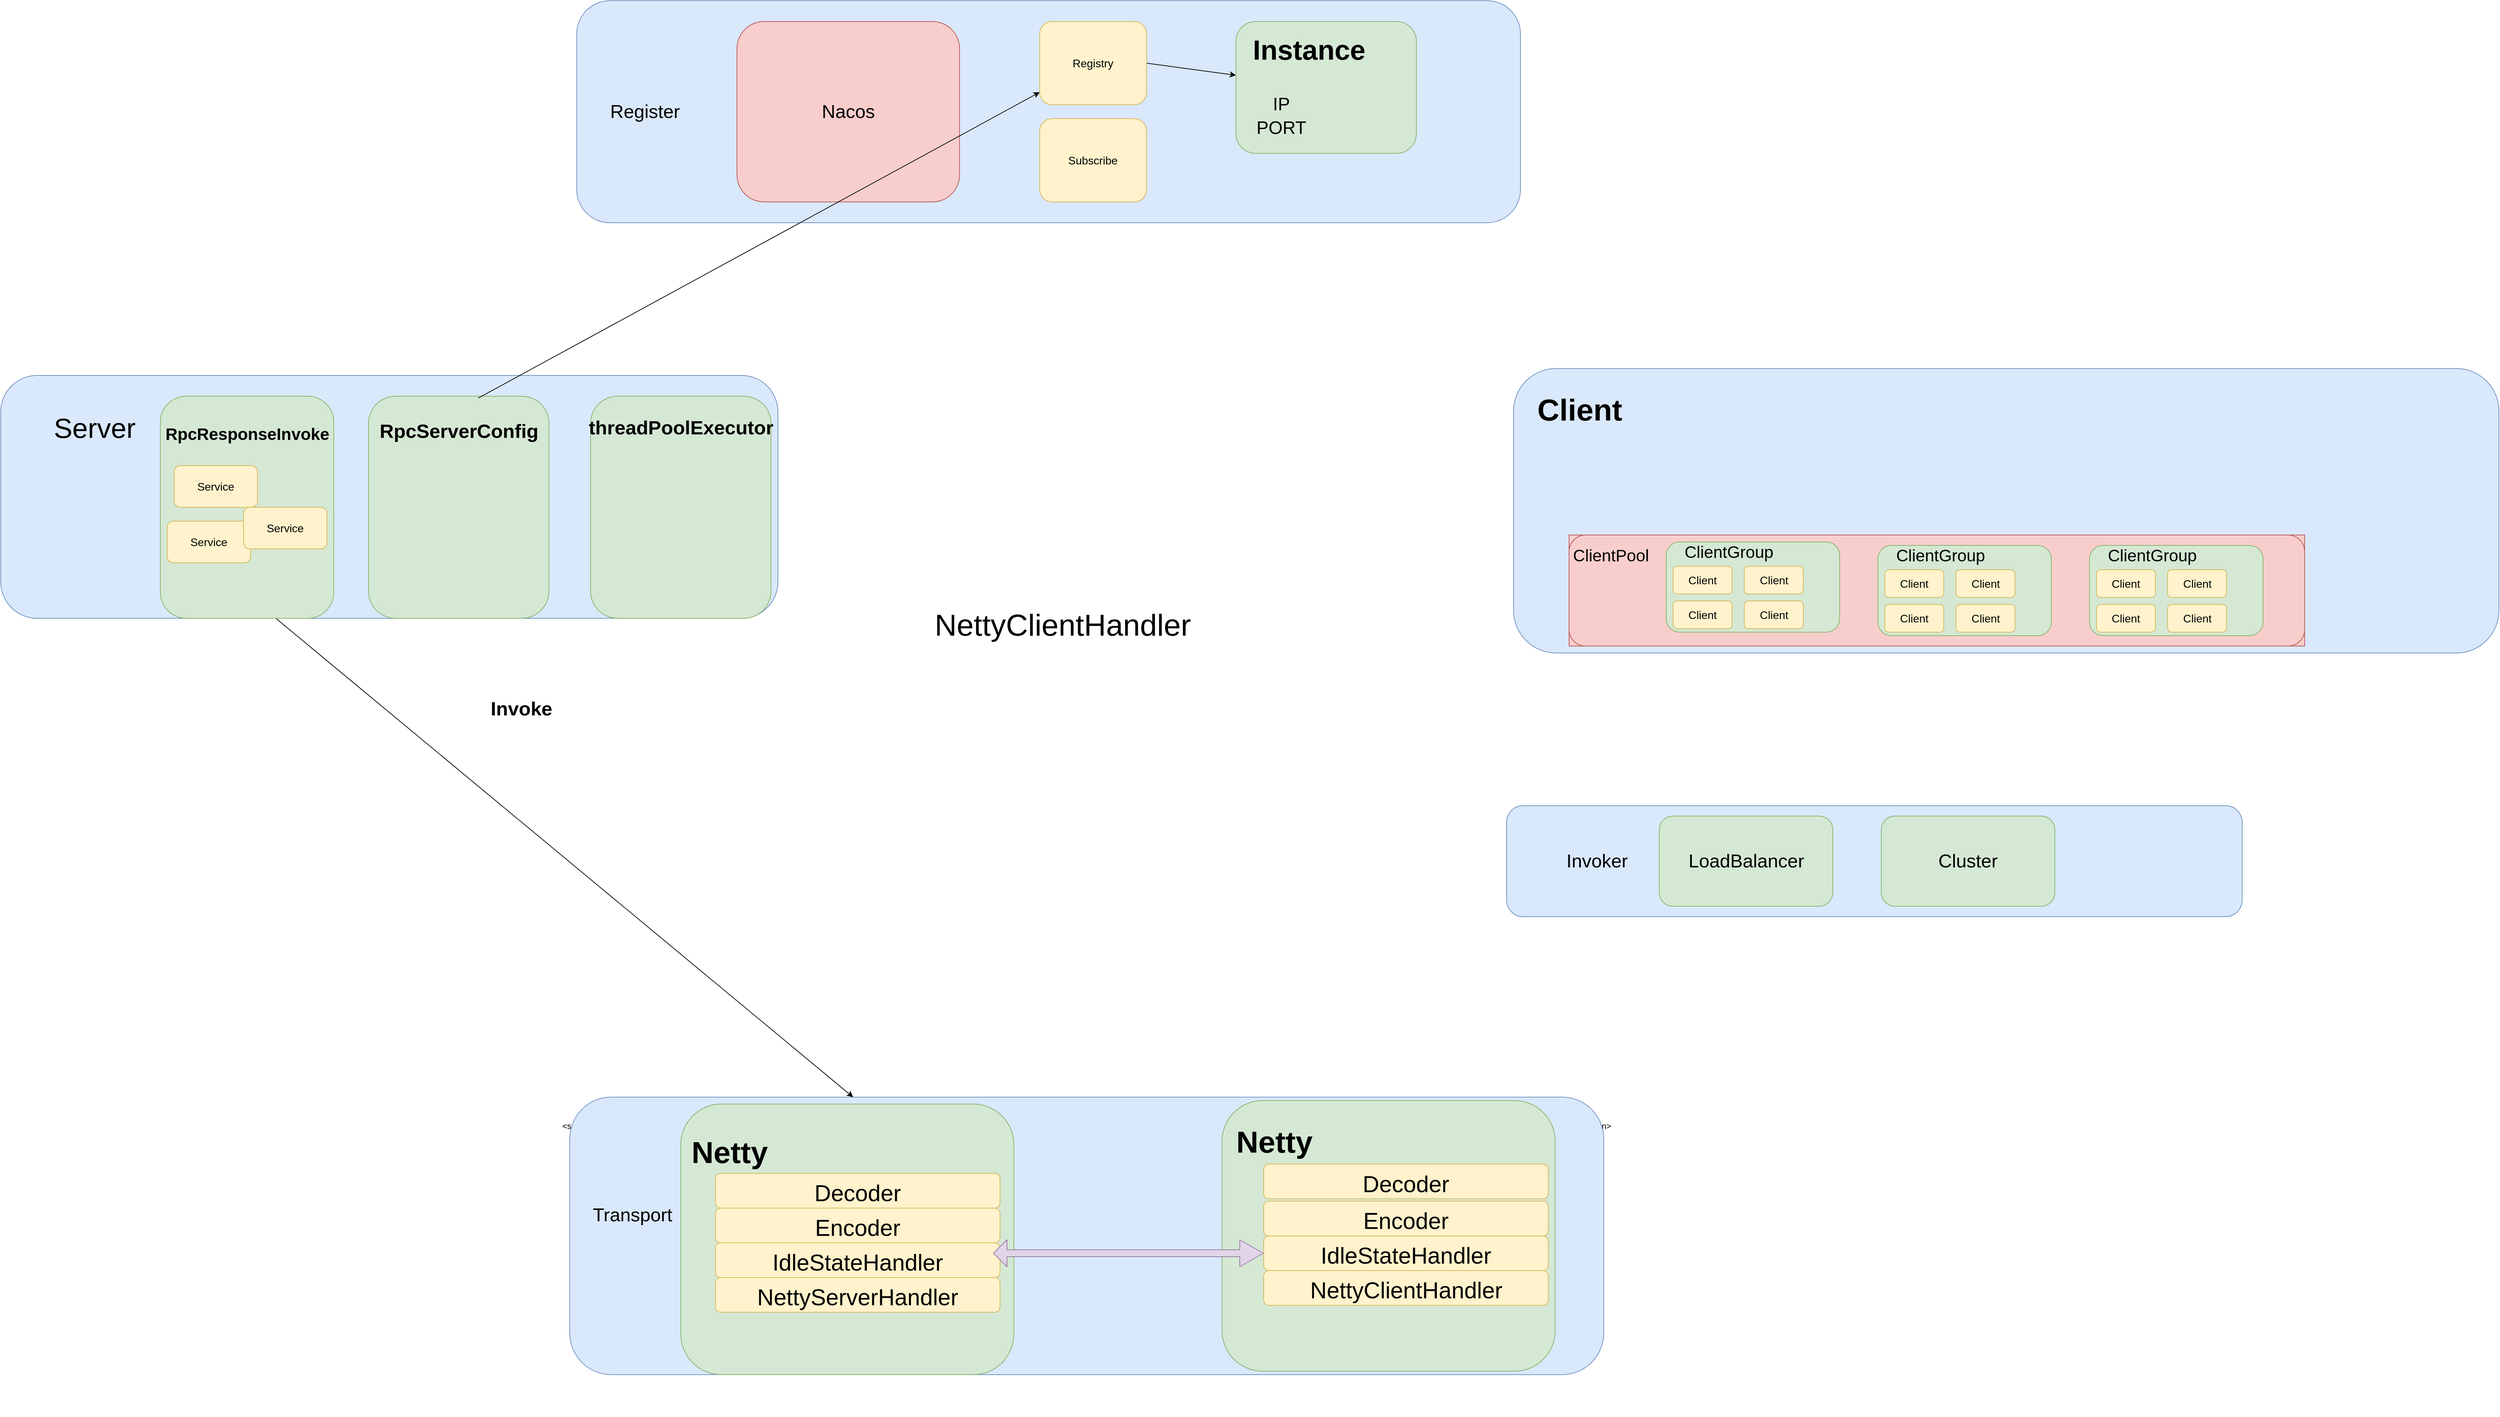 <mxfile>
    <diagram id="8FigmiwcmEEwuoJ9b6Uf" name="第 1 页">
        <mxGraphModel dx="5087" dy="4864" grid="1" gridSize="10" guides="1" tooltips="1" connect="1" arrows="1" fold="1" page="1" pageScale="1" pageWidth="2339" pageHeight="3300" math="0" shadow="0">
            <root>
                <mxCell id="0"/>
                <mxCell id="1" parent="0"/>
                <mxCell id="ZG86Xn-Z0b_mcwdu3kXU-27" value="&#10;&#10;&lt;span style=&quot;color: rgb(0, 0, 0); font-family: helvetica; font-size: 44px; font-style: normal; font-weight: 400; letter-spacing: normal; text-align: center; text-indent: 0px; text-transform: none; word-spacing: 0px; background-color: rgb(248, 249, 250); display: inline; float: none;&quot;&gt;Netty&lt;/span&gt;&#10;&#10;" style="group;labelBackgroundColor=default;" vertex="1" connectable="0" parent="1">
                    <mxGeometry x="-330" y="1560" width="1490" height="460" as="geometry"/>
                </mxCell>
                <mxCell id="15" value="" style="rounded=1;whiteSpace=wrap;html=1;fillColor=#dae8fc;strokeColor=#6c8ebf;fontSize=27;" parent="ZG86Xn-Z0b_mcwdu3kXU-27" vertex="1">
                    <mxGeometry width="1490" height="400" as="geometry"/>
                </mxCell>
                <mxCell id="16" value="&lt;font style=&quot;font-size: 27px;&quot;&gt;Transport&lt;/font&gt;" style="text;html=1;align=center;verticalAlign=middle;resizable=0;points=[];autosize=1;strokeColor=none;fillColor=none;fontStyle=0;fontSize=27;" parent="ZG86Xn-Z0b_mcwdu3kXU-27" vertex="1">
                    <mxGeometry x="25" y="150" width="130" height="40" as="geometry"/>
                </mxCell>
                <mxCell id="17" value="" style="rounded=1;whiteSpace=wrap;html=1;fillColor=#d5e8d4;strokeColor=#82b366;fontSize=27;" parent="ZG86Xn-Z0b_mcwdu3kXU-27" vertex="1">
                    <mxGeometry x="160" y="10" width="480" height="390" as="geometry"/>
                </mxCell>
                <mxCell id="ZG86Xn-Z0b_mcwdu3kXU-66" value="&lt;b&gt;Netty&lt;/b&gt;" style="text;html=1;align=center;verticalAlign=middle;resizable=0;points=[];autosize=1;strokeColor=none;fillColor=none;fontSize=44;" vertex="1" parent="ZG86Xn-Z0b_mcwdu3kXU-27">
                    <mxGeometry x="165" y="50" width="130" height="60" as="geometry"/>
                </mxCell>
                <mxCell id="ZG86Xn-Z0b_mcwdu3kXU-74" value="" style="rounded=1;whiteSpace=wrap;html=1;fillColor=#d5e8d4;strokeColor=#82b366;fontSize=27;" vertex="1" parent="ZG86Xn-Z0b_mcwdu3kXU-27">
                    <mxGeometry x="940" y="5" width="480" height="390" as="geometry"/>
                </mxCell>
                <mxCell id="ZG86Xn-Z0b_mcwdu3kXU-75" value="" style="rounded=1;whiteSpace=wrap;html=1;fontSize=44;fillColor=#fff2cc;strokeColor=#d6b656;" vertex="1" parent="ZG86Xn-Z0b_mcwdu3kXU-27">
                    <mxGeometry x="1000" y="250" width="410" height="50" as="geometry"/>
                </mxCell>
                <mxCell id="ZG86Xn-Z0b_mcwdu3kXU-76" value="&lt;font style=&quot;font-size: 33px&quot;&gt;NettyClientHandler&lt;/font&gt;" style="text;html=1;align=center;verticalAlign=middle;resizable=0;points=[];autosize=1;strokeColor=none;fillColor=none;fontSize=44;" vertex="1" parent="ZG86Xn-Z0b_mcwdu3kXU-27">
                    <mxGeometry x="1059.996" y="244.998" width="290" height="60" as="geometry"/>
                </mxCell>
                <mxCell id="ZG86Xn-Z0b_mcwdu3kXU-83" value="&lt;font style=&quot;font-size: 33px&quot;&gt;Decoder&lt;/font&gt;" style="rounded=1;whiteSpace=wrap;html=1;fontSize=44;fillColor=#fff2cc;strokeColor=#d6b656;" vertex="1" parent="ZG86Xn-Z0b_mcwdu3kXU-27">
                    <mxGeometry x="210" y="110" width="410" height="50" as="geometry"/>
                </mxCell>
                <mxCell id="ZG86Xn-Z0b_mcwdu3kXU-79" value="" style="group" vertex="1" connectable="0" parent="ZG86Xn-Z0b_mcwdu3kXU-27">
                    <mxGeometry x="1000" y="96.54" width="410" height="63.462" as="geometry"/>
                </mxCell>
                <mxCell id="ZG86Xn-Z0b_mcwdu3kXU-80" value="&lt;font style=&quot;font-size: 33px&quot;&gt;Decoder&lt;/font&gt;" style="rounded=1;whiteSpace=wrap;html=1;fontSize=44;fillColor=#fff2cc;strokeColor=#d6b656;" vertex="1" parent="ZG86Xn-Z0b_mcwdu3kXU-79">
                    <mxGeometry width="410" height="50" as="geometry"/>
                </mxCell>
                <mxCell id="ZG86Xn-Z0b_mcwdu3kXU-81" value="" style="group" vertex="1" connectable="0" parent="ZG86Xn-Z0b_mcwdu3kXU-27">
                    <mxGeometry x="210" y="160" width="410" height="100" as="geometry"/>
                </mxCell>
                <mxCell id="ZG86Xn-Z0b_mcwdu3kXU-82" value="&lt;font style=&quot;font-size: 33px&quot;&gt;Encoder&lt;/font&gt;" style="rounded=1;whiteSpace=wrap;html=1;fontSize=44;fillColor=#fff2cc;strokeColor=#d6b656;" vertex="1" parent="ZG86Xn-Z0b_mcwdu3kXU-81">
                    <mxGeometry width="410" height="50" as="geometry"/>
                </mxCell>
                <mxCell id="ZG86Xn-Z0b_mcwdu3kXU-107" value="&lt;span style=&quot;font-size: 33px&quot;&gt;IdleStateHandler&lt;/span&gt;" style="rounded=1;whiteSpace=wrap;html=1;fontSize=44;fillColor=#fff2cc;strokeColor=#d6b656;" vertex="1" parent="ZG86Xn-Z0b_mcwdu3kXU-81">
                    <mxGeometry y="50" width="410" height="50" as="geometry"/>
                </mxCell>
                <mxCell id="ZG86Xn-Z0b_mcwdu3kXU-86" value="&lt;font style=&quot;font-size: 33px&quot;&gt;Encoder&lt;/font&gt;" style="rounded=1;whiteSpace=wrap;html=1;fontSize=44;fillColor=#fff2cc;strokeColor=#d6b656;" vertex="1" parent="ZG86Xn-Z0b_mcwdu3kXU-27">
                    <mxGeometry x="1000" y="150" width="410" height="50" as="geometry"/>
                </mxCell>
                <mxCell id="ZG86Xn-Z0b_mcwdu3kXU-108" value="&lt;span style=&quot;font-size: 33px&quot;&gt;IdleStateHandler&lt;/span&gt;" style="rounded=1;whiteSpace=wrap;html=1;fontSize=44;fillColor=#fff2cc;strokeColor=#d6b656;" vertex="1" parent="ZG86Xn-Z0b_mcwdu3kXU-27">
                    <mxGeometry x="1000" y="200" width="410" height="50" as="geometry"/>
                </mxCell>
                <mxCell id="ZG86Xn-Z0b_mcwdu3kXU-67" value="&lt;font style=&quot;font-size: 33px&quot;&gt;NettyServerHandler&lt;/font&gt;" style="rounded=1;whiteSpace=wrap;html=1;fontSize=44;fillColor=#fff2cc;strokeColor=#d6b656;" vertex="1" parent="ZG86Xn-Z0b_mcwdu3kXU-27">
                    <mxGeometry x="210" y="260" width="410" height="50" as="geometry"/>
                </mxCell>
                <mxCell id="ZG86Xn-Z0b_mcwdu3kXU-110" value="Netty" style="text;html=1;align=center;verticalAlign=middle;resizable=0;points=[];autosize=1;strokeColor=none;fillColor=none;fontSize=44;fontStyle=1" vertex="1" parent="ZG86Xn-Z0b_mcwdu3kXU-27">
                    <mxGeometry x="950" y="35" width="130" height="60" as="geometry"/>
                </mxCell>
                <mxCell id="ZG86Xn-Z0b_mcwdu3kXU-114" value="" style="shape=flexArrow;endArrow=classic;startArrow=classic;html=1;fontSize=44;entryX=0;entryY=0.5;entryDx=0;entryDy=0;startWidth=28;startSize=6.2;endWidth=28;endSize=11;fillColor=#e1d5e7;strokeColor=#9673a6;" edge="1" parent="ZG86Xn-Z0b_mcwdu3kXU-27" target="ZG86Xn-Z0b_mcwdu3kXU-108">
                    <mxGeometry width="100" height="100" relative="1" as="geometry">
                        <mxPoint x="610" y="225" as="sourcePoint"/>
                        <mxPoint x="820" y="160" as="targetPoint"/>
                    </mxGeometry>
                </mxCell>
                <mxCell id="ZG86Xn-Z0b_mcwdu3kXU-32" value="" style="endArrow=classic;startArrow=classic;html=1;fontSize=28;exitX=0.274;exitY=0;exitDx=0;exitDy=0;exitPerimeter=0;horizontal=0;fontStyle=1;entryX=0.5;entryY=1;entryDx=0;entryDy=0;" edge="1" parent="1" source="15" target="ZG86Xn-Z0b_mcwdu3kXU-25">
                    <mxGeometry width="50" height="50" relative="1" as="geometry">
                        <mxPoint x="900" y="440" as="sourcePoint"/>
                        <mxPoint x="1490" y="510" as="targetPoint"/>
                    </mxGeometry>
                </mxCell>
                <mxCell id="ZG86Xn-Z0b_mcwdu3kXU-35" value="" style="group" vertex="1" connectable="0" parent="1">
                    <mxGeometry x="-320" y="-20" width="1360" height="320" as="geometry"/>
                </mxCell>
                <mxCell id="9" value="" style="rounded=1;whiteSpace=wrap;html=1;fillColor=#dae8fc;strokeColor=#6c8ebf;fontSize=27;" parent="ZG86Xn-Z0b_mcwdu3kXU-35" vertex="1">
                    <mxGeometry width="1360" height="320" as="geometry"/>
                </mxCell>
                <mxCell id="10" value="Register" style="text;html=1;align=center;verticalAlign=middle;resizable=0;points=[];autosize=1;strokeColor=none;fillColor=none;fontSize=27;" parent="ZG86Xn-Z0b_mcwdu3kXU-35" vertex="1">
                    <mxGeometry x="38.491" y="140" width="120" height="40" as="geometry"/>
                </mxCell>
                <mxCell id="11" value="Nacos" style="rounded=1;whiteSpace=wrap;html=1;fillColor=#f8cecc;strokeColor=#b85450;fontSize=27;" parent="ZG86Xn-Z0b_mcwdu3kXU-35" vertex="1">
                    <mxGeometry x="230.943" y="30" width="320.755" height="260" as="geometry"/>
                </mxCell>
                <mxCell id="ZG86Xn-Z0b_mcwdu3kXU-48" style="edgeStyle=none;html=1;exitX=1;exitY=0.5;exitDx=0;exitDy=0;fontSize=40;" edge="1" parent="ZG86Xn-Z0b_mcwdu3kXU-35" source="VKijr14NrgcjzAirz4EU-20" target="ZG86Xn-Z0b_mcwdu3kXU-45">
                    <mxGeometry relative="1" as="geometry"/>
                </mxCell>
                <mxCell id="VKijr14NrgcjzAirz4EU-20" value="&lt;font style=&quot;font-size: 16px&quot;&gt;Registry&lt;/font&gt;" style="rounded=1;whiteSpace=wrap;html=1;fillColor=#fff2cc;strokeColor=#d6b656;" parent="ZG86Xn-Z0b_mcwdu3kXU-35" vertex="1">
                    <mxGeometry x="667.17" y="30" width="153.962" height="120" as="geometry"/>
                </mxCell>
                <mxCell id="VKijr14NrgcjzAirz4EU-21" value="&lt;span style=&quot;font-size: 16px&quot;&gt;Subscribe&lt;/span&gt;" style="rounded=1;whiteSpace=wrap;html=1;fillColor=#fff2cc;strokeColor=#d6b656;" parent="ZG86Xn-Z0b_mcwdu3kXU-35" vertex="1">
                    <mxGeometry x="667.17" y="170" width="153.962" height="120" as="geometry"/>
                </mxCell>
                <mxCell id="ZG86Xn-Z0b_mcwdu3kXU-47" value="" style="group" vertex="1" connectable="0" parent="ZG86Xn-Z0b_mcwdu3kXU-35">
                    <mxGeometry x="950" y="30" width="260" height="190" as="geometry"/>
                </mxCell>
                <mxCell id="ZG86Xn-Z0b_mcwdu3kXU-45" value="" style="rounded=1;whiteSpace=wrap;html=1;fontSize=28;fillColor=#d5e8d4;strokeColor=#82b366;" vertex="1" parent="ZG86Xn-Z0b_mcwdu3kXU-47">
                    <mxGeometry width="260" height="190" as="geometry"/>
                </mxCell>
                <mxCell id="ZG86Xn-Z0b_mcwdu3kXU-46" value="&lt;font style=&quot;font-size: 26px&quot;&gt;IP&lt;br&gt;PORT&lt;/font&gt;" style="text;html=1;align=center;verticalAlign=middle;resizable=0;points=[];autosize=1;strokeColor=none;fillColor=none;fontSize=28;" vertex="1" parent="ZG86Xn-Z0b_mcwdu3kXU-47">
                    <mxGeometry x="20" y="100" width="90" height="70" as="geometry"/>
                </mxCell>
                <mxCell id="ZG86Xn-Z0b_mcwdu3kXU-49" value="&lt;font style=&quot;font-size: 40px&quot;&gt;Instance&lt;/font&gt;" style="text;html=1;align=center;verticalAlign=middle;resizable=0;points=[];autosize=1;strokeColor=none;fillColor=none;fontSize=26;fontStyle=1" vertex="1" parent="ZG86Xn-Z0b_mcwdu3kXU-47">
                    <mxGeometry x="15" y="20" width="180" height="40" as="geometry"/>
                </mxCell>
                <mxCell id="ZG86Xn-Z0b_mcwdu3kXU-39" value="" style="group" vertex="1" connectable="0" parent="1">
                    <mxGeometry x="-1140" y="530" width="1120" height="350" as="geometry"/>
                </mxCell>
                <mxCell id="ZG86Xn-Z0b_mcwdu3kXU-20" value="" style="rounded=1;whiteSpace=wrap;html=1;fillColor=#dae8fc;strokeColor=#6c8ebf;fontSize=27;" vertex="1" parent="ZG86Xn-Z0b_mcwdu3kXU-39">
                    <mxGeometry x="-10" y="-10" width="1120" height="350" as="geometry"/>
                </mxCell>
                <mxCell id="ZG86Xn-Z0b_mcwdu3kXU-21" value="Server" style="text;html=1;align=center;verticalAlign=middle;resizable=0;points=[];autosize=1;strokeColor=none;fillColor=none;fontSize=40;" vertex="1" parent="ZG86Xn-Z0b_mcwdu3kXU-39">
                    <mxGeometry x="60" y="40" width="130" height="50" as="geometry"/>
                </mxCell>
                <mxCell id="ZG86Xn-Z0b_mcwdu3kXU-23" value="" style="rounded=1;whiteSpace=wrap;html=1;fillColor=#d5e8d4;strokeColor=#82b366;fontSize=27;" vertex="1" parent="ZG86Xn-Z0b_mcwdu3kXU-39">
                    <mxGeometry x="220" y="20" width="250" height="320" as="geometry"/>
                </mxCell>
                <mxCell id="ZG86Xn-Z0b_mcwdu3kXU-22" value="&lt;b style=&quot;font-size: 24px;&quot;&gt;RpcResponseInvoke&lt;/b&gt;" style="text;html=1;align=center;verticalAlign=middle;resizable=0;points=[];autosize=1;strokeColor=none;fillColor=none;fontSize=24;" vertex="1" parent="ZG86Xn-Z0b_mcwdu3kXU-39">
                    <mxGeometry x="220" y="60" width="250" height="30" as="geometry"/>
                </mxCell>
                <mxCell id="ZG86Xn-Z0b_mcwdu3kXU-24" value="&lt;span style=&quot;font-size: 16px&quot;&gt;Service&lt;/span&gt;" style="rounded=1;whiteSpace=wrap;html=1;fillColor=#fff2cc;strokeColor=#d6b656;" vertex="1" parent="ZG86Xn-Z0b_mcwdu3kXU-39">
                    <mxGeometry x="240" y="120" width="120" height="60" as="geometry"/>
                </mxCell>
                <mxCell id="ZG86Xn-Z0b_mcwdu3kXU-25" value="&lt;span style=&quot;font-size: 16px&quot;&gt;Service&lt;/span&gt;" style="rounded=1;whiteSpace=wrap;html=1;fillColor=#fff2cc;strokeColor=#d6b656;" vertex="1" parent="ZG86Xn-Z0b_mcwdu3kXU-39">
                    <mxGeometry x="230" y="200" width="120" height="60" as="geometry"/>
                </mxCell>
                <mxCell id="ZG86Xn-Z0b_mcwdu3kXU-26" value="&lt;span style=&quot;font-size: 16px&quot;&gt;Service&lt;/span&gt;" style="rounded=1;whiteSpace=wrap;html=1;fillColor=#fff2cc;strokeColor=#d6b656;" vertex="1" parent="ZG86Xn-Z0b_mcwdu3kXU-39">
                    <mxGeometry x="340" y="180" width="120" height="60" as="geometry"/>
                </mxCell>
                <mxCell id="ZG86Xn-Z0b_mcwdu3kXU-33" value="" style="rounded=1;whiteSpace=wrap;html=1;fontSize=28;fillColor=#d5e8d4;strokeColor=#82b366;" vertex="1" parent="ZG86Xn-Z0b_mcwdu3kXU-39">
                    <mxGeometry x="840" y="20" width="260" height="320" as="geometry"/>
                </mxCell>
                <mxCell id="ZG86Xn-Z0b_mcwdu3kXU-34" value="threadPoolExecutor" style="text;html=1;align=center;verticalAlign=middle;resizable=0;points=[];autosize=1;strokeColor=none;fillColor=none;fontSize=28;fontStyle=1" vertex="1" parent="ZG86Xn-Z0b_mcwdu3kXU-39">
                    <mxGeometry x="830" y="45" width="280" height="40" as="geometry"/>
                </mxCell>
                <mxCell id="ZG86Xn-Z0b_mcwdu3kXU-36" value="" style="rounded=1;whiteSpace=wrap;html=1;fontSize=28;fillColor=#d5e8d4;strokeColor=#82b366;" vertex="1" parent="ZG86Xn-Z0b_mcwdu3kXU-39">
                    <mxGeometry x="520" y="20" width="260" height="320" as="geometry"/>
                </mxCell>
                <mxCell id="ZG86Xn-Z0b_mcwdu3kXU-38" value="RpcServerConfig" style="text;html=1;align=center;verticalAlign=middle;resizable=0;points=[];autosize=1;strokeColor=none;fillColor=none;fontSize=28;fontStyle=1" vertex="1" parent="ZG86Xn-Z0b_mcwdu3kXU-39">
                    <mxGeometry x="530" y="50" width="240" height="40" as="geometry"/>
                </mxCell>
                <mxCell id="ZG86Xn-Z0b_mcwdu3kXU-41" value="" style="group" vertex="1" connectable="0" parent="1">
                    <mxGeometry x="1020" y="1140" width="1060" height="160" as="geometry"/>
                </mxCell>
                <mxCell id="2" value="" style="rounded=1;whiteSpace=wrap;html=1;fillColor=#dae8fc;strokeColor=#6c8ebf;fontSize=27;" parent="ZG86Xn-Z0b_mcwdu3kXU-41" vertex="1">
                    <mxGeometry width="1060" height="160" as="geometry"/>
                </mxCell>
                <mxCell id="ZG86Xn-Z0b_mcwdu3kXU-40" value="" style="group" vertex="1" connectable="0" parent="ZG86Xn-Z0b_mcwdu3kXU-41">
                    <mxGeometry x="80" y="15" width="710" height="130" as="geometry"/>
                </mxCell>
                <mxCell id="3" value="Invoker" style="text;html=1;align=center;verticalAlign=middle;resizable=0;points=[];autosize=1;strokeColor=none;fillColor=none;fontSize=27;" parent="ZG86Xn-Z0b_mcwdu3kXU-40" vertex="1">
                    <mxGeometry y="45" width="100" height="40" as="geometry"/>
                </mxCell>
                <mxCell id="4" value="" style="rounded=1;whiteSpace=wrap;html=1;fillColor=#d5e8d4;strokeColor=#82b366;fontSize=27;" parent="ZG86Xn-Z0b_mcwdu3kXU-40" vertex="1">
                    <mxGeometry x="140" width="250" height="130" as="geometry"/>
                </mxCell>
                <mxCell id="5" value="&lt;pre style=&quot;background-color: #2b2b2b ; color: #a9b7c6 ; font-family: &amp;#34;jetbrains mono&amp;#34; , monospace ; font-size: 13.5pt&quot;&gt;&lt;br&gt;&lt;/pre&gt;" style="text;html=1;align=center;verticalAlign=middle;resizable=0;points=[];autosize=1;strokeColor=none;fillColor=none;fontSize=27;" parent="ZG86Xn-Z0b_mcwdu3kXU-40" vertex="1">
                    <mxGeometry x="240" y="30" width="20" height="70" as="geometry"/>
                </mxCell>
                <mxCell id="6" value="LoadBalancer" style="text;html=1;align=center;verticalAlign=middle;resizable=0;points=[];autosize=1;strokeColor=none;fillColor=none;fontSize=27;" parent="ZG86Xn-Z0b_mcwdu3kXU-40" vertex="1">
                    <mxGeometry x="175" y="45" width="180" height="40" as="geometry"/>
                </mxCell>
                <mxCell id="7" value="Cluster" style="rounded=1;whiteSpace=wrap;html=1;fillColor=#d5e8d4;strokeColor=#82b366;fontSize=27;" parent="ZG86Xn-Z0b_mcwdu3kXU-40" vertex="1">
                    <mxGeometry x="460" width="250" height="130" as="geometry"/>
                </mxCell>
                <mxCell id="ZG86Xn-Z0b_mcwdu3kXU-42" value="" style="endArrow=classic;html=1;fontSize=28;exitX=0.609;exitY=0.008;exitDx=0;exitDy=0;exitPerimeter=0;" edge="1" parent="1" source="ZG86Xn-Z0b_mcwdu3kXU-36" target="VKijr14NrgcjzAirz4EU-20">
                    <mxGeometry width="50" height="50" relative="1" as="geometry">
                        <mxPoint x="570" y="560" as="sourcePoint"/>
                        <mxPoint x="620" y="510" as="targetPoint"/>
                    </mxGeometry>
                </mxCell>
                <mxCell id="ZG86Xn-Z0b_mcwdu3kXU-44" value="&lt;b&gt;Invoke&lt;/b&gt;" style="text;html=1;align=center;verticalAlign=middle;resizable=0;points=[];autosize=1;strokeColor=none;fillColor=none;fontSize=28;" vertex="1" parent="1">
                    <mxGeometry x="-450" y="980" width="100" height="40" as="geometry"/>
                </mxCell>
                <mxCell id="ZG86Xn-Z0b_mcwdu3kXU-63" value="" style="rounded=1;whiteSpace=wrap;html=1;fontSize=40;fillColor=#dae8fc;strokeColor=#6c8ebf;" vertex="1" parent="1">
                    <mxGeometry x="1030" y="510" width="1420" height="410" as="geometry"/>
                </mxCell>
                <mxCell id="ZG86Xn-Z0b_mcwdu3kXU-29" value="" style="group;fillColor=#f8cecc;strokeColor=#b85450;" vertex="1" connectable="0" parent="1">
                    <mxGeometry x="1110" y="750" width="1060" height="160" as="geometry"/>
                </mxCell>
                <mxCell id="19" value="" style="rounded=1;whiteSpace=wrap;html=1;fillColor=#f8cecc;strokeColor=#b85450;fontSize=27;" parent="ZG86Xn-Z0b_mcwdu3kXU-29" vertex="1">
                    <mxGeometry width="1060" height="160" as="geometry"/>
                </mxCell>
                <mxCell id="20" value="" style="rounded=1;whiteSpace=wrap;html=1;fillColor=#d5e8d4;strokeColor=#82b366;fontSize=27;" parent="ZG86Xn-Z0b_mcwdu3kXU-29" vertex="1">
                    <mxGeometry x="140" y="10" width="250" height="130" as="geometry"/>
                </mxCell>
                <mxCell id="gRzJjuAhsHButagV2lx1-20" value="&lt;span style=&quot;font-size: 16px&quot;&gt;Client&lt;/span&gt;" style="rounded=1;whiteSpace=wrap;html=1;fillColor=#fff2cc;strokeColor=#d6b656;" parent="ZG86Xn-Z0b_mcwdu3kXU-29" vertex="1">
                    <mxGeometry x="150" y="45" width="85" height="40" as="geometry"/>
                </mxCell>
                <mxCell id="gRzJjuAhsHButagV2lx1-25" value="&lt;span style=&quot;font-size: 16px&quot;&gt;Client&lt;/span&gt;" style="rounded=1;whiteSpace=wrap;html=1;fillColor=#fff2cc;strokeColor=#d6b656;" parent="ZG86Xn-Z0b_mcwdu3kXU-29" vertex="1">
                    <mxGeometry x="252.5" y="45" width="85" height="40" as="geometry"/>
                </mxCell>
                <mxCell id="gRzJjuAhsHButagV2lx1-26" value="&lt;span style=&quot;font-size: 16px&quot;&gt;Client&lt;/span&gt;" style="rounded=1;whiteSpace=wrap;html=1;fillColor=#fff2cc;strokeColor=#d6b656;" parent="ZG86Xn-Z0b_mcwdu3kXU-29" vertex="1">
                    <mxGeometry x="252.5" y="95" width="85" height="40" as="geometry"/>
                </mxCell>
                <mxCell id="gRzJjuAhsHButagV2lx1-27" value="ClientPool" style="text;html=1;align=center;verticalAlign=middle;resizable=0;points=[];autosize=1;strokeColor=none;fillColor=none;fontSize=24;" parent="ZG86Xn-Z0b_mcwdu3kXU-29" vertex="1">
                    <mxGeometry y="15" width="120" height="30" as="geometry"/>
                </mxCell>
                <mxCell id="gRzJjuAhsHButagV2lx1-28" value="&lt;span style=&quot;font-size: 16px&quot;&gt;Client&lt;/span&gt;" style="rounded=1;whiteSpace=wrap;html=1;fillColor=#fff2cc;strokeColor=#d6b656;" parent="ZG86Xn-Z0b_mcwdu3kXU-29" vertex="1">
                    <mxGeometry x="150" y="95" width="85" height="40" as="geometry"/>
                </mxCell>
                <mxCell id="gRzJjuAhsHButagV2lx1-30" value="ClientGroup" style="text;html=1;align=center;verticalAlign=middle;resizable=0;points=[];autosize=1;strokeColor=none;fillColor=none;fontSize=24;" parent="ZG86Xn-Z0b_mcwdu3kXU-29" vertex="1">
                    <mxGeometry x="160" y="10" width="140" height="30" as="geometry"/>
                </mxCell>
                <mxCell id="gRzJjuAhsHButagV2lx1-32" value="" style="rounded=1;whiteSpace=wrap;html=1;fillColor=#d5e8d4;strokeColor=#82b366;fontSize=27;" parent="ZG86Xn-Z0b_mcwdu3kXU-29" vertex="1">
                    <mxGeometry x="445" y="15" width="250" height="130" as="geometry"/>
                </mxCell>
                <mxCell id="gRzJjuAhsHButagV2lx1-33" value="&lt;span style=&quot;font-size: 16px&quot;&gt;Client&lt;/span&gt;" style="rounded=1;whiteSpace=wrap;html=1;fillColor=#fff2cc;strokeColor=#d6b656;" parent="ZG86Xn-Z0b_mcwdu3kXU-29" vertex="1">
                    <mxGeometry x="455" y="50" width="85" height="40" as="geometry"/>
                </mxCell>
                <mxCell id="gRzJjuAhsHButagV2lx1-34" value="&lt;span style=&quot;font-size: 16px&quot;&gt;Client&lt;/span&gt;" style="rounded=1;whiteSpace=wrap;html=1;fillColor=#fff2cc;strokeColor=#d6b656;" parent="ZG86Xn-Z0b_mcwdu3kXU-29" vertex="1">
                    <mxGeometry x="557.5" y="50" width="85" height="40" as="geometry"/>
                </mxCell>
                <mxCell id="gRzJjuAhsHButagV2lx1-35" value="&lt;span style=&quot;font-size: 16px&quot;&gt;Client&lt;/span&gt;" style="rounded=1;whiteSpace=wrap;html=1;fillColor=#fff2cc;strokeColor=#d6b656;" parent="ZG86Xn-Z0b_mcwdu3kXU-29" vertex="1">
                    <mxGeometry x="557.5" y="100" width="85" height="40" as="geometry"/>
                </mxCell>
                <mxCell id="gRzJjuAhsHButagV2lx1-36" value="&lt;span style=&quot;font-size: 16px&quot;&gt;Client&lt;/span&gt;" style="rounded=1;whiteSpace=wrap;html=1;fillColor=#fff2cc;strokeColor=#d6b656;" parent="ZG86Xn-Z0b_mcwdu3kXU-29" vertex="1">
                    <mxGeometry x="455" y="100" width="85" height="40" as="geometry"/>
                </mxCell>
                <mxCell id="gRzJjuAhsHButagV2lx1-37" value="ClientGroup" style="text;html=1;align=center;verticalAlign=middle;resizable=0;points=[];autosize=1;strokeColor=none;fillColor=none;fontSize=24;" parent="ZG86Xn-Z0b_mcwdu3kXU-29" vertex="1">
                    <mxGeometry x="465" y="15" width="140" height="30" as="geometry"/>
                </mxCell>
                <mxCell id="gRzJjuAhsHButagV2lx1-38" value="" style="rounded=1;whiteSpace=wrap;html=1;fillColor=#d5e8d4;strokeColor=#82b366;fontSize=27;" parent="ZG86Xn-Z0b_mcwdu3kXU-29" vertex="1">
                    <mxGeometry x="750" y="15" width="250" height="130" as="geometry"/>
                </mxCell>
                <mxCell id="gRzJjuAhsHButagV2lx1-39" value="&lt;span style=&quot;font-size: 16px&quot;&gt;Client&lt;/span&gt;" style="rounded=1;whiteSpace=wrap;html=1;fillColor=#fff2cc;strokeColor=#d6b656;" parent="ZG86Xn-Z0b_mcwdu3kXU-29" vertex="1">
                    <mxGeometry x="760" y="50" width="85" height="40" as="geometry"/>
                </mxCell>
                <mxCell id="gRzJjuAhsHButagV2lx1-40" value="&lt;span style=&quot;font-size: 16px&quot;&gt;Client&lt;/span&gt;" style="rounded=1;whiteSpace=wrap;html=1;fillColor=#fff2cc;strokeColor=#d6b656;" parent="ZG86Xn-Z0b_mcwdu3kXU-29" vertex="1">
                    <mxGeometry x="862.5" y="50" width="85" height="40" as="geometry"/>
                </mxCell>
                <mxCell id="gRzJjuAhsHButagV2lx1-41" value="&lt;span style=&quot;font-size: 16px&quot;&gt;Client&lt;/span&gt;" style="rounded=1;whiteSpace=wrap;html=1;fillColor=#fff2cc;strokeColor=#d6b656;" parent="ZG86Xn-Z0b_mcwdu3kXU-29" vertex="1">
                    <mxGeometry x="862.5" y="100" width="85" height="40" as="geometry"/>
                </mxCell>
                <mxCell id="gRzJjuAhsHButagV2lx1-42" value="&lt;span style=&quot;font-size: 16px&quot;&gt;Client&lt;/span&gt;" style="rounded=1;whiteSpace=wrap;html=1;fillColor=#fff2cc;strokeColor=#d6b656;" parent="ZG86Xn-Z0b_mcwdu3kXU-29" vertex="1">
                    <mxGeometry x="760" y="100" width="85" height="40" as="geometry"/>
                </mxCell>
                <mxCell id="gRzJjuAhsHButagV2lx1-43" value="ClientGroup" style="text;html=1;align=center;verticalAlign=middle;resizable=0;points=[];autosize=1;strokeColor=none;fillColor=none;fontSize=24;" parent="ZG86Xn-Z0b_mcwdu3kXU-29" vertex="1">
                    <mxGeometry x="770" y="15" width="140" height="30" as="geometry"/>
                </mxCell>
                <mxCell id="ZG86Xn-Z0b_mcwdu3kXU-65" value="Client" style="text;html=1;align=center;verticalAlign=middle;resizable=0;points=[];autosize=1;strokeColor=none;fillColor=none;fontSize=44;fontStyle=1" vertex="1" parent="1">
                    <mxGeometry x="1055" y="540" width="140" height="60" as="geometry"/>
                </mxCell>
                <mxCell id="ZG86Xn-Z0b_mcwdu3kXU-69" value="NettyClientHandler" style="text;html=1;align=center;verticalAlign=middle;resizable=0;points=[];autosize=1;strokeColor=none;fillColor=none;fontSize=44;" vertex="1" parent="1">
                    <mxGeometry x="190" y="850" width="380" height="60" as="geometry"/>
                </mxCell>
            </root>
        </mxGraphModel>
    </diagram>
    <diagram id="qIB11fpt5J0HkmZ4hPW9" name="第 2 页">
        <mxGraphModel dx="1401" dy="769" grid="1" gridSize="10" guides="1" tooltips="1" connect="1" arrows="1" fold="1" page="1" pageScale="1" pageWidth="1654" pageHeight="2336" math="0" shadow="0">
            <root>
                <mxCell id="j5Q0XZBjVO6QCMSjShGf-0"/>
                <mxCell id="j5Q0XZBjVO6QCMSjShGf-1" parent="j5Q0XZBjVO6QCMSjShGf-0"/>
                <mxCell id="j5Q0XZBjVO6QCMSjShGf-2" value="" style="rounded=1;whiteSpace=wrap;html=1;fontSize=27;fillColor=#dae8fc;strokeColor=#6c8ebf;" parent="j5Q0XZBjVO6QCMSjShGf-1" vertex="1">
                    <mxGeometry x="130" y="40" width="840" height="180" as="geometry"/>
                </mxCell>
            </root>
        </mxGraphModel>
    </diagram>
</mxfile>